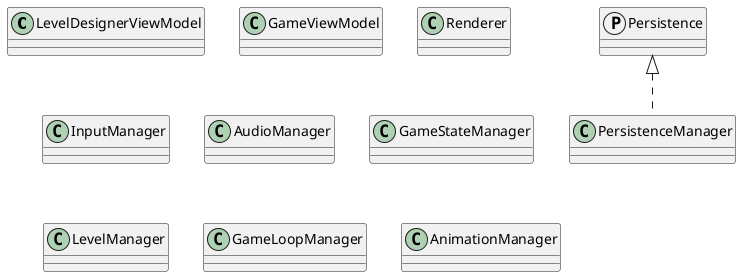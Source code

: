 @startuml
class LevelDesignerViewModel {
}

class GameViewModel {
}

class Renderer {
}

protocol Persistence {
}

class PersistenceManager implements Persistence {
}

class InputManager {
}

class AudioManager {
}

class GameStateManager {
}

class LevelManager {
}

class GameLoopManager {
}

class AnimationManager {
}

@enduml